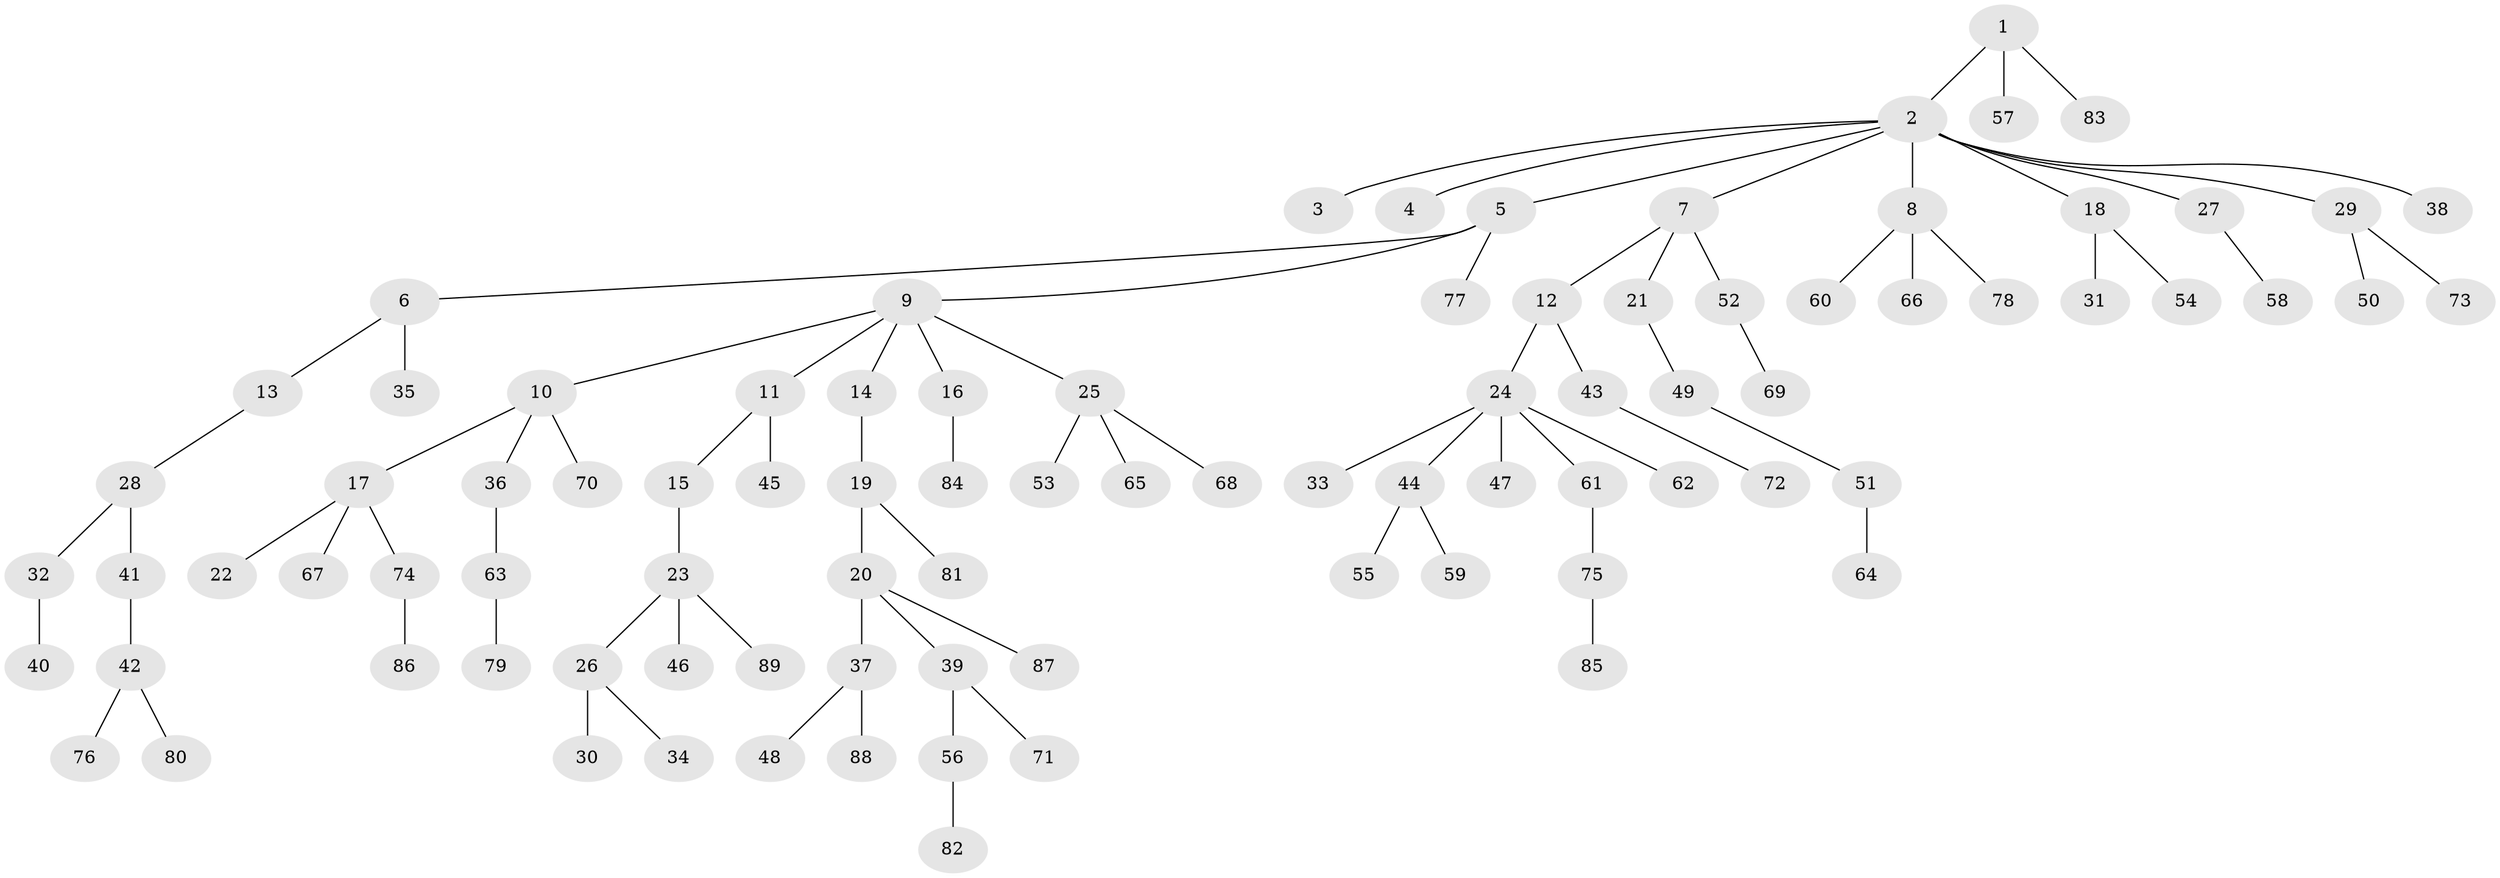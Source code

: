 // coarse degree distribution, {2: 0.22807017543859648, 9: 0.017543859649122806, 1: 0.543859649122807, 3: 0.14035087719298245, 5: 0.05263157894736842, 7: 0.017543859649122806}
// Generated by graph-tools (version 1.1) at 2025/42/03/06/25 10:42:04]
// undirected, 89 vertices, 88 edges
graph export_dot {
graph [start="1"]
  node [color=gray90,style=filled];
  1;
  2;
  3;
  4;
  5;
  6;
  7;
  8;
  9;
  10;
  11;
  12;
  13;
  14;
  15;
  16;
  17;
  18;
  19;
  20;
  21;
  22;
  23;
  24;
  25;
  26;
  27;
  28;
  29;
  30;
  31;
  32;
  33;
  34;
  35;
  36;
  37;
  38;
  39;
  40;
  41;
  42;
  43;
  44;
  45;
  46;
  47;
  48;
  49;
  50;
  51;
  52;
  53;
  54;
  55;
  56;
  57;
  58;
  59;
  60;
  61;
  62;
  63;
  64;
  65;
  66;
  67;
  68;
  69;
  70;
  71;
  72;
  73;
  74;
  75;
  76;
  77;
  78;
  79;
  80;
  81;
  82;
  83;
  84;
  85;
  86;
  87;
  88;
  89;
  1 -- 2;
  1 -- 57;
  1 -- 83;
  2 -- 3;
  2 -- 4;
  2 -- 5;
  2 -- 7;
  2 -- 8;
  2 -- 18;
  2 -- 27;
  2 -- 29;
  2 -- 38;
  5 -- 6;
  5 -- 9;
  5 -- 77;
  6 -- 13;
  6 -- 35;
  7 -- 12;
  7 -- 21;
  7 -- 52;
  8 -- 60;
  8 -- 66;
  8 -- 78;
  9 -- 10;
  9 -- 11;
  9 -- 14;
  9 -- 16;
  9 -- 25;
  10 -- 17;
  10 -- 36;
  10 -- 70;
  11 -- 15;
  11 -- 45;
  12 -- 24;
  12 -- 43;
  13 -- 28;
  14 -- 19;
  15 -- 23;
  16 -- 84;
  17 -- 22;
  17 -- 67;
  17 -- 74;
  18 -- 31;
  18 -- 54;
  19 -- 20;
  19 -- 81;
  20 -- 37;
  20 -- 39;
  20 -- 87;
  21 -- 49;
  23 -- 26;
  23 -- 46;
  23 -- 89;
  24 -- 33;
  24 -- 44;
  24 -- 47;
  24 -- 61;
  24 -- 62;
  25 -- 53;
  25 -- 65;
  25 -- 68;
  26 -- 30;
  26 -- 34;
  27 -- 58;
  28 -- 32;
  28 -- 41;
  29 -- 50;
  29 -- 73;
  32 -- 40;
  36 -- 63;
  37 -- 48;
  37 -- 88;
  39 -- 56;
  39 -- 71;
  41 -- 42;
  42 -- 76;
  42 -- 80;
  43 -- 72;
  44 -- 55;
  44 -- 59;
  49 -- 51;
  51 -- 64;
  52 -- 69;
  56 -- 82;
  61 -- 75;
  63 -- 79;
  74 -- 86;
  75 -- 85;
}

